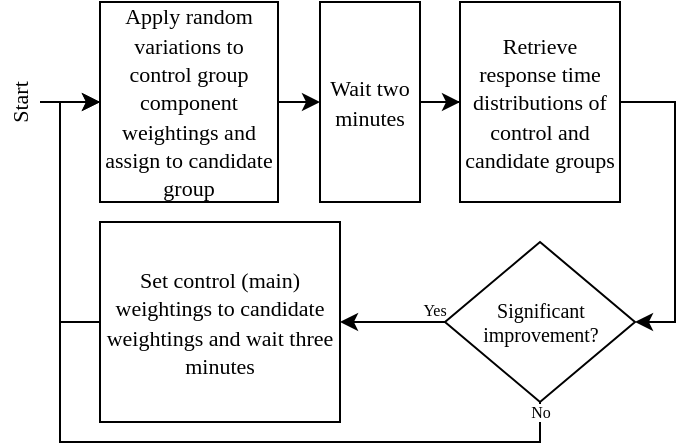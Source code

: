 <mxfile version="14.7.7" type="github">
  <diagram id="whum5KUoKy-AiShSeKjw" name="Page-1">
    <mxGraphModel dx="1178" dy="641" grid="1" gridSize="10" guides="1" tooltips="1" connect="1" arrows="1" fold="1" page="1" pageScale="1" pageWidth="1169" pageHeight="827" math="0" shadow="0">
      <root>
        <mxCell id="0" />
        <mxCell id="1" parent="0" />
        <mxCell id="7800FAnf7w5shlVnYeUa-6" style="edgeStyle=orthogonalEdgeStyle;rounded=0;orthogonalLoop=1;jettySize=auto;html=1;entryX=0;entryY=0.5;entryDx=0;entryDy=0;fontFamily=Georgia;startArrow=none;startFill=0;endArrow=classic;endFill=1;" parent="1" source="T9op1pWDXtT6hMXo4TAV-2" target="7800FAnf7w5shlVnYeUa-3" edge="1">
          <mxGeometry relative="1" as="geometry" />
        </mxCell>
        <mxCell id="cBc5ip0D68nON8SmHcBV-12" style="edgeStyle=orthogonalEdgeStyle;rounded=0;orthogonalLoop=1;jettySize=auto;html=1;fontFamily=Georgia;fontSize=8;endArrow=none;endFill=0;startArrow=classic;startFill=1;" parent="1" source="T9op1pWDXtT6hMXo4TAV-2" edge="1">
          <mxGeometry relative="1" as="geometry">
            <mxPoint x="240" y="360" as="targetPoint" />
          </mxGeometry>
        </mxCell>
        <mxCell id="T9op1pWDXtT6hMXo4TAV-2" value="&lt;font face=&quot;Georgia&quot;&gt;&lt;span style=&quot;font-size: 11px&quot;&gt;Apply random variations to control group component weightings and assign to candidate group&lt;/span&gt;&lt;/font&gt;" style="rounded=0;whiteSpace=wrap;html=1;" parent="1" vertex="1">
          <mxGeometry x="260" y="310" width="89" height="100" as="geometry" />
        </mxCell>
        <mxCell id="7800FAnf7w5shlVnYeUa-9" style="edgeStyle=orthogonalEdgeStyle;rounded=0;orthogonalLoop=1;jettySize=auto;html=1;entryX=0;entryY=0.5;entryDx=0;entryDy=0;fontFamily=Georgia;startArrow=none;startFill=0;endArrow=classic;endFill=1;" parent="1" source="7800FAnf7w5shlVnYeUa-3" target="7800FAnf7w5shlVnYeUa-8" edge="1">
          <mxGeometry relative="1" as="geometry" />
        </mxCell>
        <mxCell id="7800FAnf7w5shlVnYeUa-3" value="&lt;font face=&quot;Georgia&quot;&gt;&lt;span style=&quot;font-size: 11px&quot;&gt;Wait two minutes&lt;/span&gt;&lt;/font&gt;" style="rounded=0;whiteSpace=wrap;html=1;" parent="1" vertex="1">
          <mxGeometry x="370" y="310" width="50" height="100" as="geometry" />
        </mxCell>
        <mxCell id="7800FAnf7w5shlVnYeUa-8" value="&lt;font face=&quot;Georgia&quot;&gt;&lt;span style=&quot;font-size: 11px&quot;&gt;Retrieve response time distributions of control and candidate groups&lt;/span&gt;&lt;/font&gt;" style="rounded=0;whiteSpace=wrap;html=1;" parent="1" vertex="1">
          <mxGeometry x="440" y="310" width="80" height="100" as="geometry" />
        </mxCell>
        <mxCell id="3rzmkG7fn2VMiRptU1J5-2" style="edgeStyle=orthogonalEdgeStyle;rounded=0;orthogonalLoop=1;jettySize=auto;html=1;entryX=1;entryY=0.5;entryDx=0;entryDy=0;fontFamily=Georgia;fontSize=11;startArrow=none;startFill=0;endArrow=classic;endFill=1;exitX=1;exitY=0.5;exitDx=0;exitDy=0;" parent="1" source="7800FAnf7w5shlVnYeUa-8" target="cBc5ip0D68nON8SmHcBV-1" edge="1">
          <mxGeometry relative="1" as="geometry">
            <mxPoint x="624.5" y="360" as="sourcePoint" />
          </mxGeometry>
        </mxCell>
        <mxCell id="cBc5ip0D68nON8SmHcBV-5" style="edgeStyle=orthogonalEdgeStyle;rounded=0;orthogonalLoop=1;jettySize=auto;html=1;entryX=1;entryY=0.5;entryDx=0;entryDy=0;fontFamily=Georgia;fontSize=8;" parent="1" source="cBc5ip0D68nON8SmHcBV-1" target="cBc5ip0D68nON8SmHcBV-9" edge="1">
          <mxGeometry relative="1" as="geometry">
            <mxPoint x="520" y="470" as="targetPoint" />
          </mxGeometry>
        </mxCell>
        <mxCell id="cBc5ip0D68nON8SmHcBV-6" value="Yes" style="edgeLabel;html=1;align=center;verticalAlign=middle;resizable=0;points=[];fontSize=8;fontFamily=Georgia;" parent="cBc5ip0D68nON8SmHcBV-5" vertex="1" connectable="0">
          <mxGeometry x="-0.829" relative="1" as="geometry">
            <mxPoint x="-1" y="-6" as="offset" />
          </mxGeometry>
        </mxCell>
        <mxCell id="3rzmkG7fn2VMiRptU1J5-4" style="edgeStyle=orthogonalEdgeStyle;rounded=0;orthogonalLoop=1;jettySize=auto;html=1;entryX=0;entryY=0.5;entryDx=0;entryDy=0;fontFamily=Georgia;fontSize=11;startArrow=none;startFill=0;endArrow=none;endFill=0;exitX=0.5;exitY=1;exitDx=0;exitDy=0;" parent="1" source="cBc5ip0D68nON8SmHcBV-1" target="T9op1pWDXtT6hMXo4TAV-2" edge="1">
          <mxGeometry relative="1" as="geometry">
            <Array as="points">
              <mxPoint x="480" y="530" />
              <mxPoint x="240" y="530" />
              <mxPoint x="240" y="360" />
            </Array>
          </mxGeometry>
        </mxCell>
        <mxCell id="3rzmkG7fn2VMiRptU1J5-9" value="No" style="edgeLabel;html=1;align=center;verticalAlign=middle;resizable=0;points=[];fontSize=8;fontFamily=Georgia;" parent="3rzmkG7fn2VMiRptU1J5-4" vertex="1" connectable="0">
          <mxGeometry x="-0.984" y="1" relative="1" as="geometry">
            <mxPoint x="-1" y="1" as="offset" />
          </mxGeometry>
        </mxCell>
        <mxCell id="cBc5ip0D68nON8SmHcBV-1" value="Significant improvement?&lt;br&gt;" style="rhombus;whiteSpace=wrap;html=1;fontFamily=Georgia;fontSize=10;" parent="1" vertex="1">
          <mxGeometry x="432.5" y="430" width="95" height="80" as="geometry" />
        </mxCell>
        <mxCell id="3rzmkG7fn2VMiRptU1J5-6" style="edgeStyle=orthogonalEdgeStyle;rounded=0;orthogonalLoop=1;jettySize=auto;html=1;fontFamily=Georgia;fontSize=11;startArrow=none;startFill=0;endArrow=none;endFill=0;" parent="1" source="cBc5ip0D68nON8SmHcBV-9" edge="1">
          <mxGeometry relative="1" as="geometry">
            <mxPoint x="240" y="470" as="targetPoint" />
          </mxGeometry>
        </mxCell>
        <mxCell id="cBc5ip0D68nON8SmHcBV-9" value="&lt;font face=&quot;Georgia&quot;&gt;&lt;span style=&quot;font-size: 11px&quot;&gt;Set control (main) weightings to candidate weightings and wait three minutes&lt;/span&gt;&lt;/font&gt;" style="rounded=0;whiteSpace=wrap;html=1;" parent="1" vertex="1">
          <mxGeometry x="260" y="420" width="120" height="100" as="geometry" />
        </mxCell>
        <mxCell id="DwZ0Luhlg-ZD6dRLvjhN-1" value="" style="edgeStyle=orthogonalEdgeStyle;rounded=0;orthogonalLoop=1;jettySize=auto;html=1;" parent="1" source="cBc5ip0D68nON8SmHcBV-14" target="T9op1pWDXtT6hMXo4TAV-2" edge="1">
          <mxGeometry relative="1" as="geometry" />
        </mxCell>
        <mxCell id="cBc5ip0D68nON8SmHcBV-14" value="Start" style="text;html=1;strokeColor=none;fillColor=none;align=center;verticalAlign=middle;whiteSpace=wrap;rounded=0;fontFamily=Georgia;fontSize=11;rotation=-90;" parent="1" vertex="1">
          <mxGeometry x="200" y="350" width="40" height="20" as="geometry" />
        </mxCell>
      </root>
    </mxGraphModel>
  </diagram>
</mxfile>
